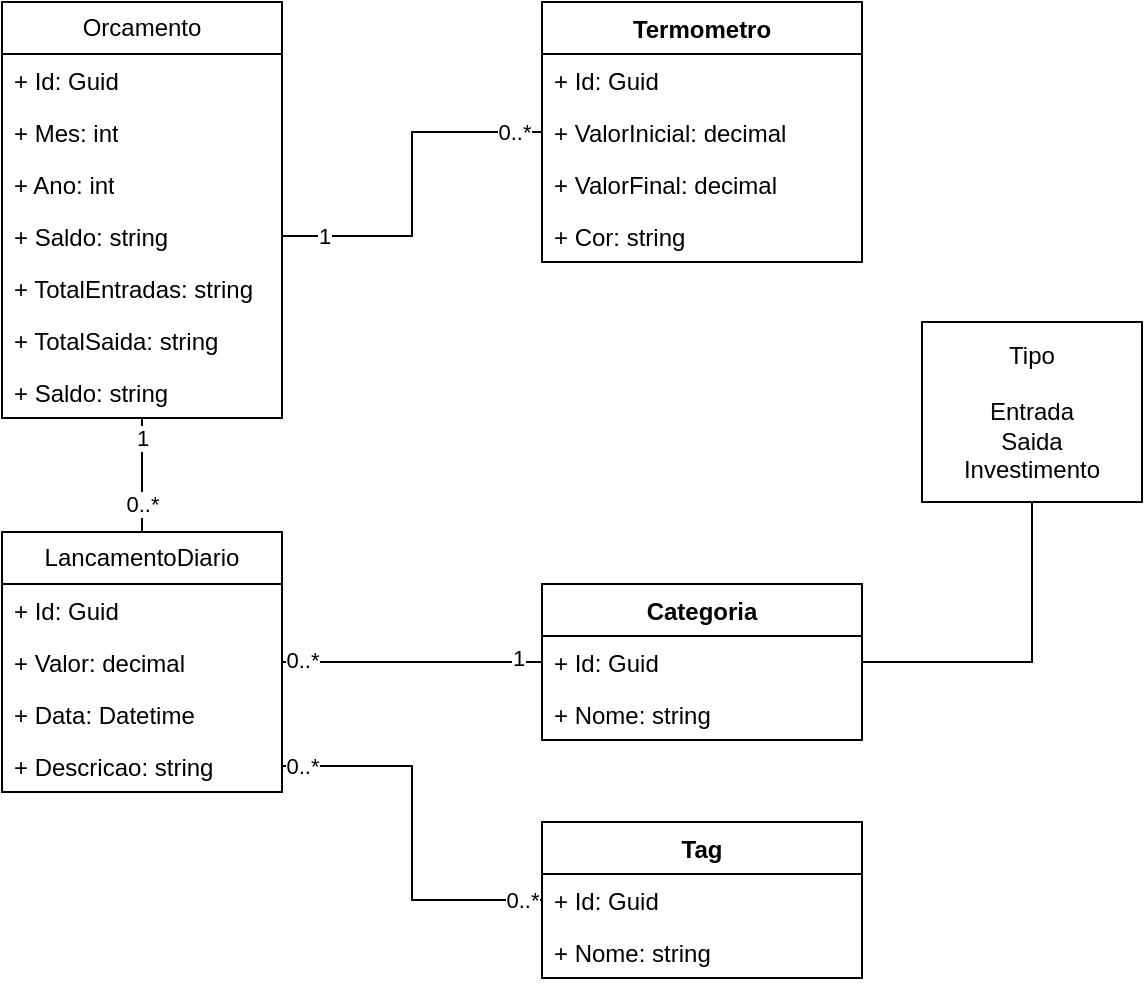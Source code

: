 <mxfile version="26.2.2">
  <diagram name="Page-1" id="O9HtrRcK2obD8g_ot_zI">
    <mxGraphModel dx="985" dy="580" grid="1" gridSize="10" guides="1" tooltips="1" connect="1" arrows="1" fold="1" page="1" pageScale="1" pageWidth="850" pageHeight="1100" math="0" shadow="0">
      <root>
        <mxCell id="0" />
        <mxCell id="1" parent="0" />
        <mxCell id="iGadxAHCLI550Q6dZouf-1" value="LancamentoDiario" style="swimlane;fontStyle=0;childLayout=stackLayout;horizontal=1;startSize=26;fillColor=none;horizontalStack=0;resizeParent=1;resizeParentMax=0;resizeLast=0;collapsible=1;marginBottom=0;whiteSpace=wrap;html=1;" vertex="1" parent="1">
          <mxGeometry x="140" y="315" width="140" height="130" as="geometry">
            <mxRectangle x="180" y="120" width="130" height="30" as="alternateBounds" />
          </mxGeometry>
        </mxCell>
        <mxCell id="iGadxAHCLI550Q6dZouf-2" value="+ Id: Guid" style="text;strokeColor=none;fillColor=none;align=left;verticalAlign=top;spacingLeft=4;spacingRight=4;overflow=hidden;rotatable=0;points=[[0,0.5],[1,0.5]];portConstraint=eastwest;whiteSpace=wrap;html=1;" vertex="1" parent="iGadxAHCLI550Q6dZouf-1">
          <mxGeometry y="26" width="140" height="26" as="geometry" />
        </mxCell>
        <mxCell id="iGadxAHCLI550Q6dZouf-3" value="+ Valor: decimal" style="text;strokeColor=none;fillColor=none;align=left;verticalAlign=top;spacingLeft=4;spacingRight=4;overflow=hidden;rotatable=0;points=[[0,0.5],[1,0.5]];portConstraint=eastwest;whiteSpace=wrap;html=1;" vertex="1" parent="iGadxAHCLI550Q6dZouf-1">
          <mxGeometry y="52" width="140" height="26" as="geometry" />
        </mxCell>
        <mxCell id="iGadxAHCLI550Q6dZouf-4" value="+ Data: Datetime" style="text;strokeColor=none;fillColor=none;align=left;verticalAlign=top;spacingLeft=4;spacingRight=4;overflow=hidden;rotatable=0;points=[[0,0.5],[1,0.5]];portConstraint=eastwest;whiteSpace=wrap;html=1;" vertex="1" parent="iGadxAHCLI550Q6dZouf-1">
          <mxGeometry y="78" width="140" height="26" as="geometry" />
        </mxCell>
        <mxCell id="iGadxAHCLI550Q6dZouf-16" value="+ Descricao: string" style="text;strokeColor=none;fillColor=none;align=left;verticalAlign=top;spacingLeft=4;spacingRight=4;overflow=hidden;rotatable=0;points=[[0,0.5],[1,0.5]];portConstraint=eastwest;whiteSpace=wrap;html=1;" vertex="1" parent="iGadxAHCLI550Q6dZouf-1">
          <mxGeometry y="104" width="140" height="26" as="geometry" />
        </mxCell>
        <mxCell id="iGadxAHCLI550Q6dZouf-7" value="Categoria" style="swimlane;fontStyle=1;align=center;verticalAlign=top;childLayout=stackLayout;horizontal=1;startSize=26;horizontalStack=0;resizeParent=1;resizeParentMax=0;resizeLast=0;collapsible=1;marginBottom=0;whiteSpace=wrap;html=1;" vertex="1" parent="1">
          <mxGeometry x="410" y="341" width="160" height="78" as="geometry" />
        </mxCell>
        <mxCell id="iGadxAHCLI550Q6dZouf-8" value="+ Id: Guid&lt;div&gt;&lt;br&gt;&lt;/div&gt;" style="text;strokeColor=none;fillColor=none;align=left;verticalAlign=top;spacingLeft=4;spacingRight=4;overflow=hidden;rotatable=0;points=[[0,0.5],[1,0.5]];portConstraint=eastwest;whiteSpace=wrap;html=1;" vertex="1" parent="iGadxAHCLI550Q6dZouf-7">
          <mxGeometry y="26" width="160" height="26" as="geometry" />
        </mxCell>
        <mxCell id="iGadxAHCLI550Q6dZouf-11" value="+ Nome: string&lt;div&gt;&lt;br&gt;&lt;/div&gt;" style="text;strokeColor=none;fillColor=none;align=left;verticalAlign=top;spacingLeft=4;spacingRight=4;overflow=hidden;rotatable=0;points=[[0,0.5],[1,0.5]];portConstraint=eastwest;whiteSpace=wrap;html=1;" vertex="1" parent="iGadxAHCLI550Q6dZouf-7">
          <mxGeometry y="52" width="160" height="26" as="geometry" />
        </mxCell>
        <mxCell id="iGadxAHCLI550Q6dZouf-13" style="edgeStyle=orthogonalEdgeStyle;rounded=0;orthogonalLoop=1;jettySize=auto;html=1;endArrow=none;startFill=0;" edge="1" parent="1" source="iGadxAHCLI550Q6dZouf-3" target="iGadxAHCLI550Q6dZouf-7">
          <mxGeometry relative="1" as="geometry" />
        </mxCell>
        <mxCell id="iGadxAHCLI550Q6dZouf-14" value="1" style="edgeLabel;html=1;align=center;verticalAlign=middle;resizable=0;points=[];" vertex="1" connectable="0" parent="iGadxAHCLI550Q6dZouf-13">
          <mxGeometry x="0.815" y="2" relative="1" as="geometry">
            <mxPoint as="offset" />
          </mxGeometry>
        </mxCell>
        <mxCell id="iGadxAHCLI550Q6dZouf-15" value="0..*" style="edgeLabel;html=1;align=center;verticalAlign=middle;resizable=0;points=[];" vertex="1" connectable="0" parent="iGadxAHCLI550Q6dZouf-13">
          <mxGeometry x="-0.844" y="1" relative="1" as="geometry">
            <mxPoint as="offset" />
          </mxGeometry>
        </mxCell>
        <mxCell id="iGadxAHCLI550Q6dZouf-17" value="Tag" style="swimlane;fontStyle=1;align=center;verticalAlign=top;childLayout=stackLayout;horizontal=1;startSize=26;horizontalStack=0;resizeParent=1;resizeParentMax=0;resizeLast=0;collapsible=1;marginBottom=0;whiteSpace=wrap;html=1;" vertex="1" parent="1">
          <mxGeometry x="410" y="460" width="160" height="78" as="geometry" />
        </mxCell>
        <mxCell id="iGadxAHCLI550Q6dZouf-18" value="+ Id: Guid&lt;div&gt;&lt;br&gt;&lt;/div&gt;" style="text;strokeColor=none;fillColor=none;align=left;verticalAlign=top;spacingLeft=4;spacingRight=4;overflow=hidden;rotatable=0;points=[[0,0.5],[1,0.5]];portConstraint=eastwest;whiteSpace=wrap;html=1;" vertex="1" parent="iGadxAHCLI550Q6dZouf-17">
          <mxGeometry y="26" width="160" height="26" as="geometry" />
        </mxCell>
        <mxCell id="iGadxAHCLI550Q6dZouf-19" value="+ Nome: string&lt;div&gt;&lt;br&gt;&lt;/div&gt;" style="text;strokeColor=none;fillColor=none;align=left;verticalAlign=top;spacingLeft=4;spacingRight=4;overflow=hidden;rotatable=0;points=[[0,0.5],[1,0.5]];portConstraint=eastwest;whiteSpace=wrap;html=1;" vertex="1" parent="iGadxAHCLI550Q6dZouf-17">
          <mxGeometry y="52" width="160" height="26" as="geometry" />
        </mxCell>
        <mxCell id="iGadxAHCLI550Q6dZouf-20" style="edgeStyle=orthogonalEdgeStyle;rounded=0;orthogonalLoop=1;jettySize=auto;html=1;entryX=0;entryY=0.5;entryDx=0;entryDy=0;endArrow=none;startFill=0;" edge="1" parent="1" source="iGadxAHCLI550Q6dZouf-16" target="iGadxAHCLI550Q6dZouf-18">
          <mxGeometry relative="1" as="geometry" />
        </mxCell>
        <mxCell id="iGadxAHCLI550Q6dZouf-21" value="0..*" style="edgeLabel;html=1;align=center;verticalAlign=middle;resizable=0;points=[];" vertex="1" connectable="0" parent="iGadxAHCLI550Q6dZouf-20">
          <mxGeometry x="-0.904" relative="1" as="geometry">
            <mxPoint as="offset" />
          </mxGeometry>
        </mxCell>
        <mxCell id="iGadxAHCLI550Q6dZouf-22" value="0..*" style="edgeLabel;html=1;align=center;verticalAlign=middle;resizable=0;points=[];" vertex="1" connectable="0" parent="iGadxAHCLI550Q6dZouf-20">
          <mxGeometry x="0.895" relative="1" as="geometry">
            <mxPoint as="offset" />
          </mxGeometry>
        </mxCell>
        <mxCell id="iGadxAHCLI550Q6dZouf-26" value="Tipo&lt;div&gt;&lt;br&gt;&lt;/div&gt;&lt;div&gt;Entrada&lt;/div&gt;&lt;div&gt;Saida&lt;/div&gt;&lt;div&gt;Investimento&lt;/div&gt;" style="html=1;whiteSpace=wrap;" vertex="1" parent="1">
          <mxGeometry x="600" y="210" width="110" height="90" as="geometry" />
        </mxCell>
        <mxCell id="iGadxAHCLI550Q6dZouf-27" style="edgeStyle=orthogonalEdgeStyle;rounded=0;orthogonalLoop=1;jettySize=auto;html=1;entryX=0.5;entryY=1;entryDx=0;entryDy=0;endArrow=none;startFill=0;" edge="1" parent="1" source="iGadxAHCLI550Q6dZouf-8" target="iGadxAHCLI550Q6dZouf-26">
          <mxGeometry relative="1" as="geometry" />
        </mxCell>
        <mxCell id="iGadxAHCLI550Q6dZouf-31" value="Orcamento" style="swimlane;fontStyle=0;childLayout=stackLayout;horizontal=1;startSize=26;fillColor=none;horizontalStack=0;resizeParent=1;resizeParentMax=0;resizeLast=0;collapsible=1;marginBottom=0;whiteSpace=wrap;html=1;" vertex="1" parent="1">
          <mxGeometry x="140" y="50" width="140" height="208" as="geometry">
            <mxRectangle x="180" y="120" width="130" height="30" as="alternateBounds" />
          </mxGeometry>
        </mxCell>
        <mxCell id="iGadxAHCLI550Q6dZouf-32" value="+ Id: Guid" style="text;strokeColor=none;fillColor=none;align=left;verticalAlign=top;spacingLeft=4;spacingRight=4;overflow=hidden;rotatable=0;points=[[0,0.5],[1,0.5]];portConstraint=eastwest;whiteSpace=wrap;html=1;" vertex="1" parent="iGadxAHCLI550Q6dZouf-31">
          <mxGeometry y="26" width="140" height="26" as="geometry" />
        </mxCell>
        <mxCell id="iGadxAHCLI550Q6dZouf-33" value="+ Mes: int" style="text;strokeColor=none;fillColor=none;align=left;verticalAlign=top;spacingLeft=4;spacingRight=4;overflow=hidden;rotatable=0;points=[[0,0.5],[1,0.5]];portConstraint=eastwest;whiteSpace=wrap;html=1;" vertex="1" parent="iGadxAHCLI550Q6dZouf-31">
          <mxGeometry y="52" width="140" height="26" as="geometry" />
        </mxCell>
        <mxCell id="iGadxAHCLI550Q6dZouf-34" value="+ Ano: int" style="text;strokeColor=none;fillColor=none;align=left;verticalAlign=top;spacingLeft=4;spacingRight=4;overflow=hidden;rotatable=0;points=[[0,0.5],[1,0.5]];portConstraint=eastwest;whiteSpace=wrap;html=1;" vertex="1" parent="iGadxAHCLI550Q6dZouf-31">
          <mxGeometry y="78" width="140" height="26" as="geometry" />
        </mxCell>
        <mxCell id="iGadxAHCLI550Q6dZouf-35" value="+ Saldo: string" style="text;strokeColor=none;fillColor=none;align=left;verticalAlign=top;spacingLeft=4;spacingRight=4;overflow=hidden;rotatable=0;points=[[0,0.5],[1,0.5]];portConstraint=eastwest;whiteSpace=wrap;html=1;" vertex="1" parent="iGadxAHCLI550Q6dZouf-31">
          <mxGeometry y="104" width="140" height="26" as="geometry" />
        </mxCell>
        <mxCell id="iGadxAHCLI550Q6dZouf-41" value="+ TotalEntradas: string" style="text;strokeColor=none;fillColor=none;align=left;verticalAlign=top;spacingLeft=4;spacingRight=4;overflow=hidden;rotatable=0;points=[[0,0.5],[1,0.5]];portConstraint=eastwest;whiteSpace=wrap;html=1;" vertex="1" parent="iGadxAHCLI550Q6dZouf-31">
          <mxGeometry y="130" width="140" height="26" as="geometry" />
        </mxCell>
        <mxCell id="iGadxAHCLI550Q6dZouf-43" value="+ TotalSaida: string" style="text;strokeColor=none;fillColor=none;align=left;verticalAlign=top;spacingLeft=4;spacingRight=4;overflow=hidden;rotatable=0;points=[[0,0.5],[1,0.5]];portConstraint=eastwest;whiteSpace=wrap;html=1;" vertex="1" parent="iGadxAHCLI550Q6dZouf-31">
          <mxGeometry y="156" width="140" height="26" as="geometry" />
        </mxCell>
        <mxCell id="iGadxAHCLI550Q6dZouf-42" value="+ Saldo: string" style="text;strokeColor=none;fillColor=none;align=left;verticalAlign=top;spacingLeft=4;spacingRight=4;overflow=hidden;rotatable=0;points=[[0,0.5],[1,0.5]];portConstraint=eastwest;whiteSpace=wrap;html=1;" vertex="1" parent="iGadxAHCLI550Q6dZouf-31">
          <mxGeometry y="182" width="140" height="26" as="geometry" />
        </mxCell>
        <mxCell id="iGadxAHCLI550Q6dZouf-37" style="edgeStyle=orthogonalEdgeStyle;rounded=0;orthogonalLoop=1;jettySize=auto;html=1;endArrow=none;startFill=0;" edge="1" parent="1" source="iGadxAHCLI550Q6dZouf-31" target="iGadxAHCLI550Q6dZouf-1">
          <mxGeometry relative="1" as="geometry" />
        </mxCell>
        <mxCell id="iGadxAHCLI550Q6dZouf-38" value="1" style="edgeLabel;html=1;align=center;verticalAlign=middle;resizable=0;points=[];" vertex="1" connectable="0" parent="iGadxAHCLI550Q6dZouf-37">
          <mxGeometry x="-0.646" relative="1" as="geometry">
            <mxPoint as="offset" />
          </mxGeometry>
        </mxCell>
        <mxCell id="iGadxAHCLI550Q6dZouf-39" value="0..*" style="edgeLabel;html=1;align=center;verticalAlign=middle;resizable=0;points=[];" vertex="1" connectable="0" parent="iGadxAHCLI550Q6dZouf-37">
          <mxGeometry x="0.512" relative="1" as="geometry">
            <mxPoint as="offset" />
          </mxGeometry>
        </mxCell>
        <mxCell id="iGadxAHCLI550Q6dZouf-44" value="Termometro" style="swimlane;fontStyle=1;align=center;verticalAlign=top;childLayout=stackLayout;horizontal=1;startSize=26;horizontalStack=0;resizeParent=1;resizeParentMax=0;resizeLast=0;collapsible=1;marginBottom=0;whiteSpace=wrap;html=1;" vertex="1" parent="1">
          <mxGeometry x="410" y="50" width="160" height="130" as="geometry" />
        </mxCell>
        <mxCell id="iGadxAHCLI550Q6dZouf-45" value="+ Id: Guid" style="text;strokeColor=none;fillColor=none;align=left;verticalAlign=top;spacingLeft=4;spacingRight=4;overflow=hidden;rotatable=0;points=[[0,0.5],[1,0.5]];portConstraint=eastwest;whiteSpace=wrap;html=1;" vertex="1" parent="iGadxAHCLI550Q6dZouf-44">
          <mxGeometry y="26" width="160" height="26" as="geometry" />
        </mxCell>
        <mxCell id="iGadxAHCLI550Q6dZouf-48" value="+ ValorInicial: decimal" style="text;strokeColor=none;fillColor=none;align=left;verticalAlign=top;spacingLeft=4;spacingRight=4;overflow=hidden;rotatable=0;points=[[0,0.5],[1,0.5]];portConstraint=eastwest;whiteSpace=wrap;html=1;" vertex="1" parent="iGadxAHCLI550Q6dZouf-44">
          <mxGeometry y="52" width="160" height="26" as="geometry" />
        </mxCell>
        <mxCell id="iGadxAHCLI550Q6dZouf-53" value="+ ValorFinal: decimal" style="text;strokeColor=none;fillColor=none;align=left;verticalAlign=top;spacingLeft=4;spacingRight=4;overflow=hidden;rotatable=0;points=[[0,0.5],[1,0.5]];portConstraint=eastwest;whiteSpace=wrap;html=1;" vertex="1" parent="iGadxAHCLI550Q6dZouf-44">
          <mxGeometry y="78" width="160" height="26" as="geometry" />
        </mxCell>
        <mxCell id="iGadxAHCLI550Q6dZouf-54" value="+ Cor: string" style="text;strokeColor=none;fillColor=none;align=left;verticalAlign=top;spacingLeft=4;spacingRight=4;overflow=hidden;rotatable=0;points=[[0,0.5],[1,0.5]];portConstraint=eastwest;whiteSpace=wrap;html=1;" vertex="1" parent="iGadxAHCLI550Q6dZouf-44">
          <mxGeometry y="104" width="160" height="26" as="geometry" />
        </mxCell>
        <mxCell id="iGadxAHCLI550Q6dZouf-55" style="edgeStyle=orthogonalEdgeStyle;rounded=0;orthogonalLoop=1;jettySize=auto;html=1;endArrow=none;startFill=0;" edge="1" parent="1" source="iGadxAHCLI550Q6dZouf-35" target="iGadxAHCLI550Q6dZouf-44">
          <mxGeometry relative="1" as="geometry" />
        </mxCell>
        <mxCell id="iGadxAHCLI550Q6dZouf-56" value="0..*" style="edgeLabel;html=1;align=center;verticalAlign=middle;resizable=0;points=[];" vertex="1" connectable="0" parent="iGadxAHCLI550Q6dZouf-55">
          <mxGeometry x="0.846" relative="1" as="geometry">
            <mxPoint as="offset" />
          </mxGeometry>
        </mxCell>
        <mxCell id="iGadxAHCLI550Q6dZouf-57" value="1" style="edgeLabel;html=1;align=center;verticalAlign=middle;resizable=0;points=[];" vertex="1" connectable="0" parent="iGadxAHCLI550Q6dZouf-55">
          <mxGeometry x="-0.773" relative="1" as="geometry">
            <mxPoint as="offset" />
          </mxGeometry>
        </mxCell>
      </root>
    </mxGraphModel>
  </diagram>
</mxfile>
